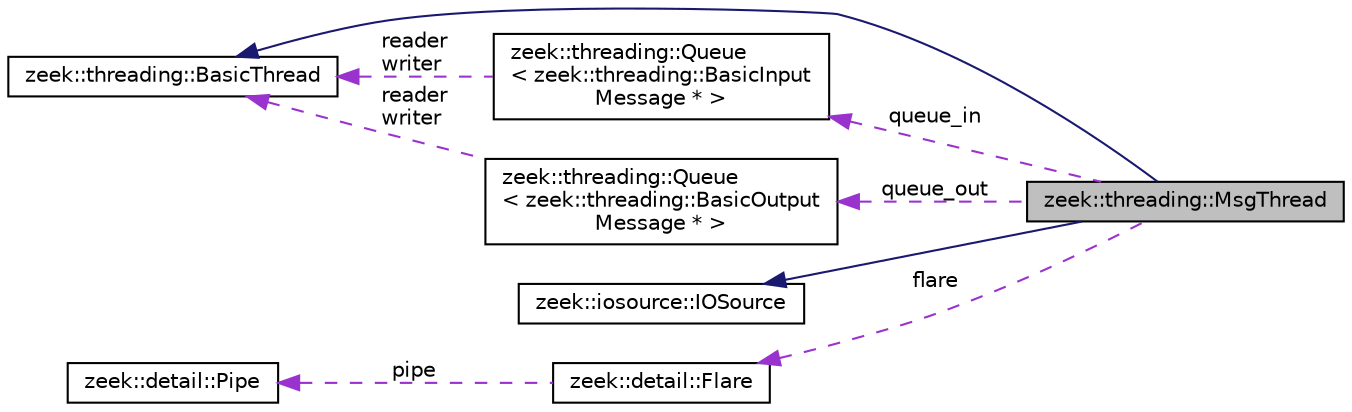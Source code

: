 digraph "zeek::threading::MsgThread"
{
 // LATEX_PDF_SIZE
  edge [fontname="Helvetica",fontsize="10",labelfontname="Helvetica",labelfontsize="10"];
  node [fontname="Helvetica",fontsize="10",shape=record];
  rankdir="LR";
  Node1 [label="zeek::threading::MsgThread",height=0.2,width=0.4,color="black", fillcolor="grey75", style="filled", fontcolor="black",tooltip=" "];
  Node2 -> Node1 [dir="back",color="midnightblue",fontsize="10",style="solid",fontname="Helvetica"];
  Node2 [label="zeek::threading::BasicThread",height=0.2,width=0.4,color="black", fillcolor="white", style="filled",URL="$d3/dd9/classzeek_1_1threading_1_1BasicThread.html",tooltip=" "];
  Node3 -> Node1 [dir="back",color="midnightblue",fontsize="10",style="solid",fontname="Helvetica"];
  Node3 [label="zeek::iosource::IOSource",height=0.2,width=0.4,color="black", fillcolor="white", style="filled",URL="$da/dea/classzeek_1_1iosource_1_1IOSource.html",tooltip=" "];
  Node4 -> Node1 [dir="back",color="darkorchid3",fontsize="10",style="dashed",label=" queue_in" ,fontname="Helvetica"];
  Node4 [label="zeek::threading::Queue\l\< zeek::threading::BasicInput\lMessage * \>",height=0.2,width=0.4,color="black", fillcolor="white", style="filled",URL="$dd/dd1/classzeek_1_1threading_1_1Queue.html",tooltip=" "];
  Node2 -> Node4 [dir="back",color="darkorchid3",fontsize="10",style="dashed",label=" reader\nwriter" ,fontname="Helvetica"];
  Node5 -> Node1 [dir="back",color="darkorchid3",fontsize="10",style="dashed",label=" queue_out" ,fontname="Helvetica"];
  Node5 [label="zeek::threading::Queue\l\< zeek::threading::BasicOutput\lMessage * \>",height=0.2,width=0.4,color="black", fillcolor="white", style="filled",URL="$dd/dd1/classzeek_1_1threading_1_1Queue.html",tooltip=" "];
  Node2 -> Node5 [dir="back",color="darkorchid3",fontsize="10",style="dashed",label=" reader\nwriter" ,fontname="Helvetica"];
  Node6 -> Node1 [dir="back",color="darkorchid3",fontsize="10",style="dashed",label=" flare" ,fontname="Helvetica"];
  Node6 [label="zeek::detail::Flare",height=0.2,width=0.4,color="black", fillcolor="white", style="filled",URL="$d5/dce/classzeek_1_1detail_1_1Flare.html",tooltip=" "];
  Node7 -> Node6 [dir="back",color="darkorchid3",fontsize="10",style="dashed",label=" pipe" ,fontname="Helvetica"];
  Node7 [label="zeek::detail::Pipe",height=0.2,width=0.4,color="black", fillcolor="white", style="filled",URL="$de/dd5/classzeek_1_1detail_1_1Pipe.html",tooltip=" "];
}
